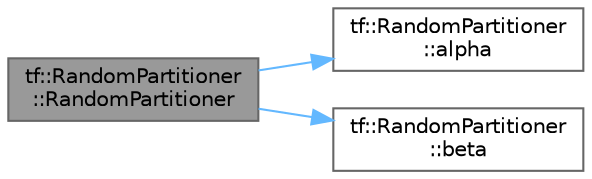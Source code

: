 digraph "tf::RandomPartitioner::RandomPartitioner"
{
 // LATEX_PDF_SIZE
  bgcolor="transparent";
  edge [fontname=Helvetica,fontsize=10,labelfontname=Helvetica,labelfontsize=10];
  node [fontname=Helvetica,fontsize=10,shape=box,height=0.2,width=0.4];
  rankdir="LR";
  Node1 [id="Node000001",label="tf::RandomPartitioner\l::RandomPartitioner",height=0.2,width=0.4,color="gray40", fillcolor="grey60", style="filled", fontcolor="black",tooltip="constructs a random partitioner with the given parameters"];
  Node1 -> Node2 [id="edge1_Node000001_Node000002",color="steelblue1",style="solid",tooltip=" "];
  Node2 [id="Node000002",label="tf::RandomPartitioner\l::alpha",height=0.2,width=0.4,color="grey40", fillcolor="white", style="filled",URL="$classtf_1_1_random_partitioner.html#a67eea3b4ca4a2920a320d717ff3153aa",tooltip="queries the alpha value"];
  Node1 -> Node3 [id="edge2_Node000001_Node000003",color="steelblue1",style="solid",tooltip=" "];
  Node3 [id="Node000003",label="tf::RandomPartitioner\l::beta",height=0.2,width=0.4,color="grey40", fillcolor="white", style="filled",URL="$classtf_1_1_random_partitioner.html#a8f378443b152a7f0b7476a82982d12cb",tooltip="queries the beta value"];
}
